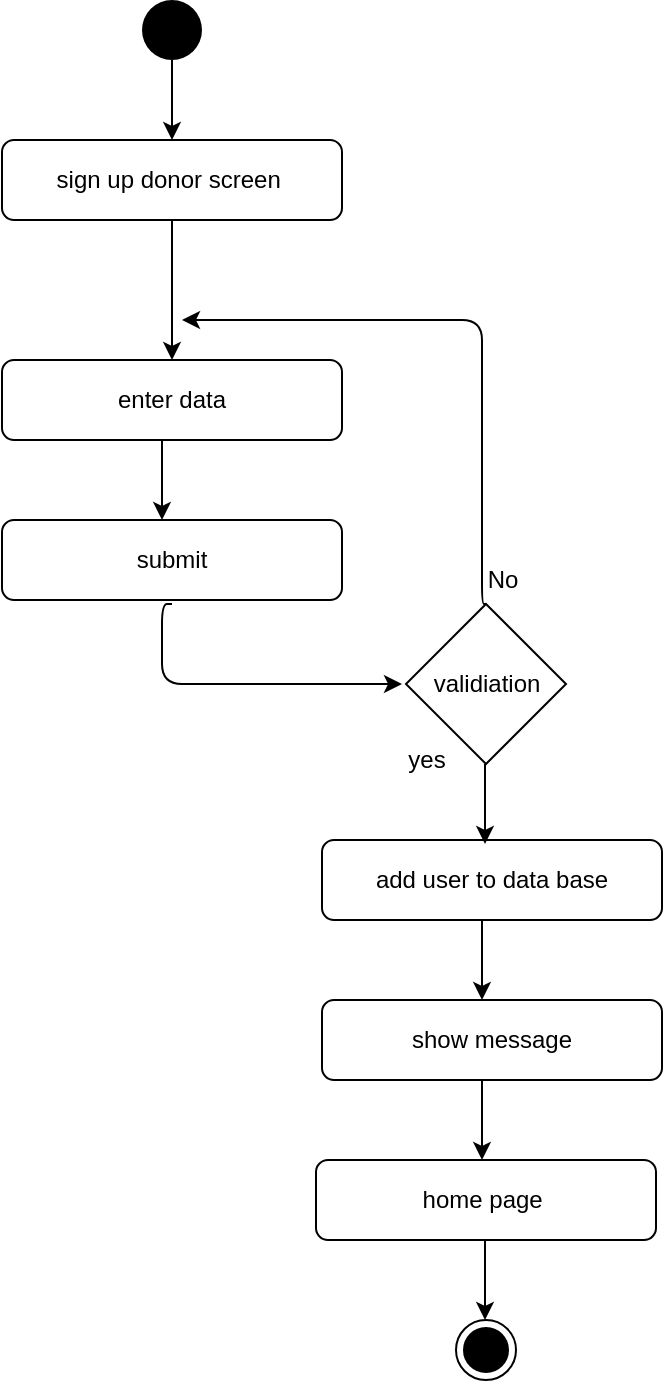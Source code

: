 <mxfile version="13.9.9" type="device"><diagram id="DAYcuxq491ztPS4O6M97" name="Page-1"><mxGraphModel dx="1024" dy="592" grid="1" gridSize="10" guides="1" tooltips="1" connect="1" arrows="1" fold="1" page="1" pageScale="1" pageWidth="850" pageHeight="1100" math="0" shadow="0"><root><mxCell id="0"/><mxCell id="1" parent="0"/><mxCell id="PdsOpU7WbUwWLZs-ek3l-2" value="" style="ellipse;fillColor=#000000;strokeColor=none;" vertex="1" parent="1"><mxGeometry x="230" y="60" width="30" height="30" as="geometry"/></mxCell><mxCell id="PdsOpU7WbUwWLZs-ek3l-3" value="" style="edgeStyle=segmentEdgeStyle;endArrow=classic;html=1;exitX=0.5;exitY=1;exitDx=0;exitDy=0;" edge="1" parent="1" source="PdsOpU7WbUwWLZs-ek3l-2"><mxGeometry width="50" height="50" relative="1" as="geometry"><mxPoint x="220" y="170" as="sourcePoint"/><mxPoint x="245" y="130" as="targetPoint"/></mxGeometry></mxCell><mxCell id="PdsOpU7WbUwWLZs-ek3l-4" value="sign up donor screen&amp;nbsp;" style="shape=ext;rounded=1;html=1;whiteSpace=wrap;" vertex="1" parent="1"><mxGeometry x="160" y="130" width="170" height="40" as="geometry"/></mxCell><mxCell id="PdsOpU7WbUwWLZs-ek3l-7" value="" style="edgeStyle=segmentEdgeStyle;endArrow=classic;html=1;exitX=0.5;exitY=1;exitDx=0;exitDy=0;" edge="1" parent="1" source="PdsOpU7WbUwWLZs-ek3l-4"><mxGeometry width="50" height="50" relative="1" as="geometry"><mxPoint x="245" y="200" as="sourcePoint"/><mxPoint x="245" y="240" as="targetPoint"/></mxGeometry></mxCell><mxCell id="PdsOpU7WbUwWLZs-ek3l-8" value="enter data" style="shape=ext;rounded=1;html=1;whiteSpace=wrap;" vertex="1" parent="1"><mxGeometry x="160" y="240" width="170" height="40" as="geometry"/></mxCell><mxCell id="PdsOpU7WbUwWLZs-ek3l-9" value="" style="edgeStyle=segmentEdgeStyle;endArrow=classic;html=1;exitX=0.5;exitY=1;exitDx=0;exitDy=0;" edge="1" parent="1"><mxGeometry width="50" height="50" relative="1" as="geometry"><mxPoint x="245" y="362" as="sourcePoint"/><mxPoint x="360" y="402" as="targetPoint"/><Array as="points"><mxPoint x="240" y="362"/><mxPoint x="240" y="402"/></Array></mxGeometry></mxCell><mxCell id="PdsOpU7WbUwWLZs-ek3l-10" value="" style="rhombus;whiteSpace=wrap;html=1;" vertex="1" parent="1"><mxGeometry x="362" y="362" width="80" height="80" as="geometry"/></mxCell><mxCell id="PdsOpU7WbUwWLZs-ek3l-11" value="validiation" style="text;html=1;align=center;verticalAlign=middle;resizable=0;points=[];autosize=1;" vertex="1" parent="1"><mxGeometry x="367" y="392" width="70" height="20" as="geometry"/></mxCell><mxCell id="PdsOpU7WbUwWLZs-ek3l-12" value="" style="edgeStyle=segmentEdgeStyle;endArrow=classic;html=1;exitX=0.5;exitY=0;exitDx=0;exitDy=0;" edge="1" parent="1" source="PdsOpU7WbUwWLZs-ek3l-10"><mxGeometry width="50" height="50" relative="1" as="geometry"><mxPoint x="370" y="260" as="sourcePoint"/><mxPoint x="250" y="220" as="targetPoint"/><Array as="points"><mxPoint x="400" y="220"/></Array></mxGeometry></mxCell><mxCell id="PdsOpU7WbUwWLZs-ek3l-13" value="submit" style="shape=ext;rounded=1;html=1;whiteSpace=wrap;" vertex="1" parent="1"><mxGeometry x="160" y="320" width="170" height="40" as="geometry"/></mxCell><mxCell id="PdsOpU7WbUwWLZs-ek3l-14" value="" style="edgeStyle=segmentEdgeStyle;endArrow=classic;html=1;exitX=0.5;exitY=1;exitDx=0;exitDy=0;" edge="1" parent="1"><mxGeometry width="50" height="50" relative="1" as="geometry"><mxPoint x="240" y="280" as="sourcePoint"/><mxPoint x="240" y="320" as="targetPoint"/></mxGeometry></mxCell><mxCell id="PdsOpU7WbUwWLZs-ek3l-15" value="add user to data base" style="shape=ext;rounded=1;html=1;whiteSpace=wrap;" vertex="1" parent="1"><mxGeometry x="320" y="480" width="170" height="40" as="geometry"/></mxCell><mxCell id="PdsOpU7WbUwWLZs-ek3l-16" value="" style="edgeStyle=segmentEdgeStyle;endArrow=classic;html=1;exitX=0.5;exitY=1;exitDx=0;exitDy=0;" edge="1" parent="1"><mxGeometry width="50" height="50" relative="1" as="geometry"><mxPoint x="400" y="520" as="sourcePoint"/><mxPoint x="400" y="560" as="targetPoint"/></mxGeometry></mxCell><mxCell id="PdsOpU7WbUwWLZs-ek3l-17" value="" style="edgeStyle=segmentEdgeStyle;endArrow=classic;html=1;exitX=0.5;exitY=1;exitDx=0;exitDy=0;" edge="1" parent="1"><mxGeometry width="50" height="50" relative="1" as="geometry"><mxPoint x="401.5" y="442" as="sourcePoint"/><mxPoint x="401.5" y="482" as="targetPoint"/></mxGeometry></mxCell><mxCell id="PdsOpU7WbUwWLZs-ek3l-18" value="show message" style="shape=ext;rounded=1;html=1;whiteSpace=wrap;" vertex="1" parent="1"><mxGeometry x="320" y="560" width="170" height="40" as="geometry"/></mxCell><mxCell id="PdsOpU7WbUwWLZs-ek3l-21" value="home page&amp;nbsp;" style="shape=ext;rounded=1;html=1;whiteSpace=wrap;" vertex="1" parent="1"><mxGeometry x="317" y="640" width="170" height="40" as="geometry"/></mxCell><mxCell id="PdsOpU7WbUwWLZs-ek3l-25" value="" style="edgeStyle=segmentEdgeStyle;endArrow=classic;html=1;exitX=0.5;exitY=1;exitDx=0;exitDy=0;" edge="1" parent="1"><mxGeometry width="50" height="50" relative="1" as="geometry"><mxPoint x="400" y="600" as="sourcePoint"/><mxPoint x="400" y="640" as="targetPoint"/></mxGeometry></mxCell><mxCell id="PdsOpU7WbUwWLZs-ek3l-26" value="" style="ellipse;html=1;shape=endState;fillColor=#000000;strokeColor=#000000;" vertex="1" parent="1"><mxGeometry x="387" y="720" width="30" height="30" as="geometry"/></mxCell><mxCell id="PdsOpU7WbUwWLZs-ek3l-30" value="" style="edgeStyle=segmentEdgeStyle;endArrow=classic;html=1;exitX=0.5;exitY=1;exitDx=0;exitDy=0;" edge="1" parent="1"><mxGeometry width="50" height="50" relative="1" as="geometry"><mxPoint x="401.5" y="680" as="sourcePoint"/><mxPoint x="401.5" y="720" as="targetPoint"/></mxGeometry></mxCell><mxCell id="PdsOpU7WbUwWLZs-ek3l-31" value="No" style="text;html=1;align=center;verticalAlign=middle;resizable=0;points=[];autosize=1;" vertex="1" parent="1"><mxGeometry x="395" y="340" width="30" height="20" as="geometry"/></mxCell><mxCell id="PdsOpU7WbUwWLZs-ek3l-32" value="yes" style="text;html=1;align=center;verticalAlign=middle;resizable=0;points=[];autosize=1;" vertex="1" parent="1"><mxGeometry x="357" y="430" width="30" height="20" as="geometry"/></mxCell></root></mxGraphModel></diagram></mxfile>